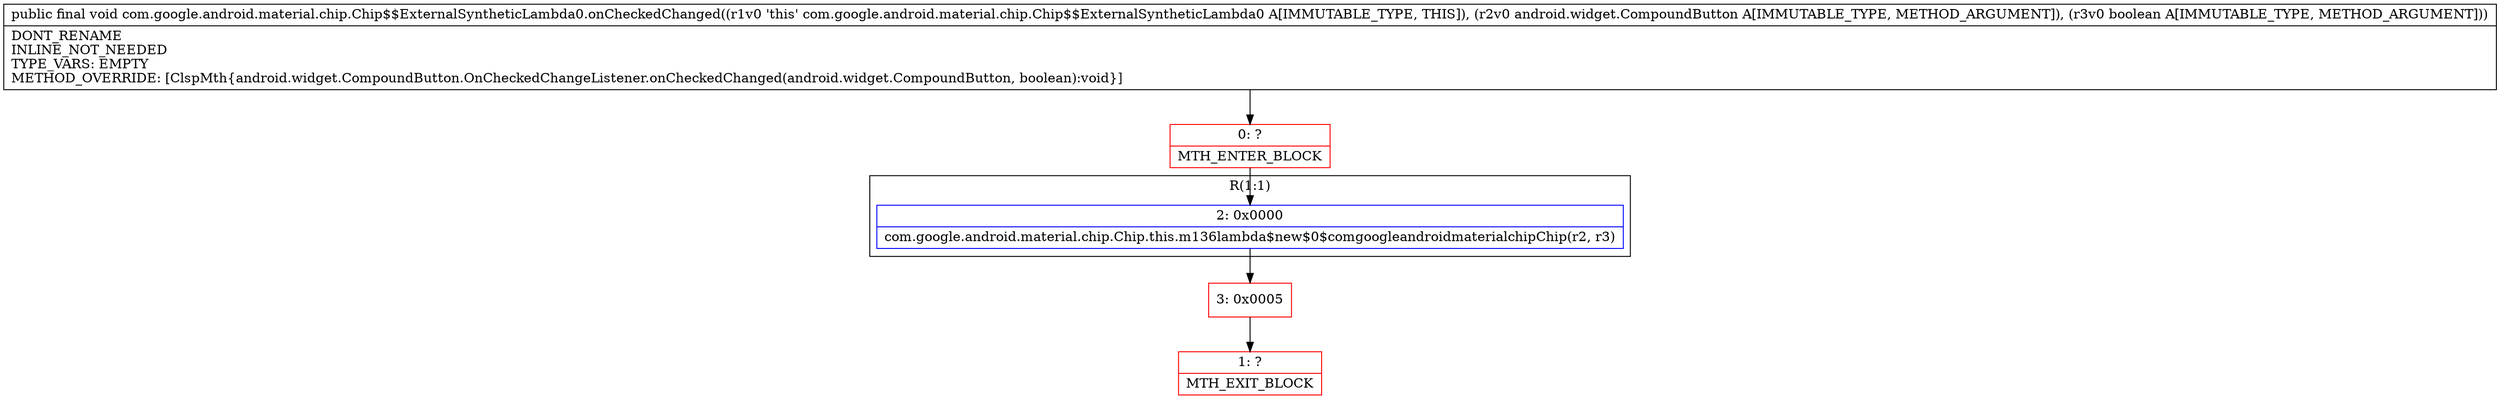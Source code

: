 digraph "CFG forcom.google.android.material.chip.Chip$$ExternalSyntheticLambda0.onCheckedChanged(Landroid\/widget\/CompoundButton;Z)V" {
subgraph cluster_Region_514425310 {
label = "R(1:1)";
node [shape=record,color=blue];
Node_2 [shape=record,label="{2\:\ 0x0000|com.google.android.material.chip.Chip.this.m136lambda$new$0$comgoogleandroidmaterialchipChip(r2, r3)\l}"];
}
Node_0 [shape=record,color=red,label="{0\:\ ?|MTH_ENTER_BLOCK\l}"];
Node_3 [shape=record,color=red,label="{3\:\ 0x0005}"];
Node_1 [shape=record,color=red,label="{1\:\ ?|MTH_EXIT_BLOCK\l}"];
MethodNode[shape=record,label="{public final void com.google.android.material.chip.Chip$$ExternalSyntheticLambda0.onCheckedChanged((r1v0 'this' com.google.android.material.chip.Chip$$ExternalSyntheticLambda0 A[IMMUTABLE_TYPE, THIS]), (r2v0 android.widget.CompoundButton A[IMMUTABLE_TYPE, METHOD_ARGUMENT]), (r3v0 boolean A[IMMUTABLE_TYPE, METHOD_ARGUMENT]))  | DONT_RENAME\lINLINE_NOT_NEEDED\lTYPE_VARS: EMPTY\lMETHOD_OVERRIDE: [ClspMth\{android.widget.CompoundButton.OnCheckedChangeListener.onCheckedChanged(android.widget.CompoundButton, boolean):void\}]\l}"];
MethodNode -> Node_0;Node_2 -> Node_3;
Node_0 -> Node_2;
Node_3 -> Node_1;
}

